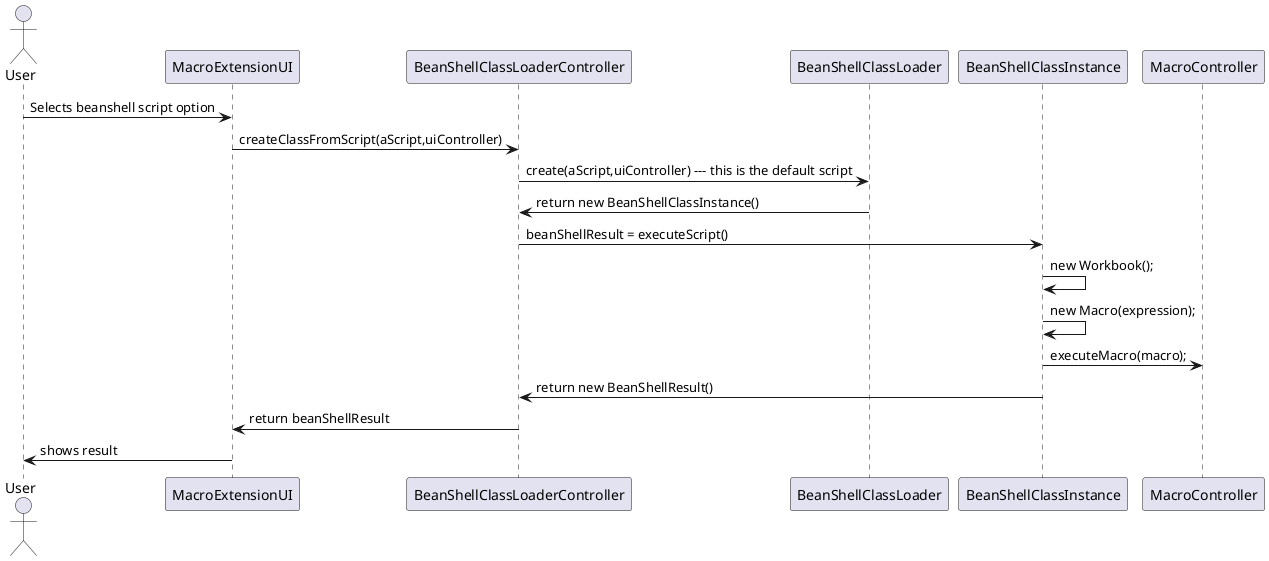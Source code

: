 @startuml design_default_script.png
actor User
User -> MacroExtensionUI : Selects beanshell script option
MacroExtensionUI -> BeanShellClassLoaderController : createClassFromScript(aScript,uiController)
BeanShellClassLoaderController -> BeanShellClassLoader :create(aScript,uiController) --- this is the default script
 BeanShellClassLoader -> BeanShellClassLoaderController : return new BeanShellClassInstance()
BeanShellClassLoaderController -> BeanShellClassInstance : beanShellResult = executeScript()
 BeanShellClassInstance ->  BeanShellClassInstance : new Workbook();
BeanShellClassInstance ->  BeanShellClassInstance : new Macro(expression);
BeanShellClassInstance -> MacroController : executeMacro(macro);
BeanShellClassInstance -> BeanShellClassLoaderController : return new BeanShellResult()
BeanShellClassLoaderController ->MacroExtensionUI : return beanShellResult
MacroExtensionUI -> User : shows result
@enduml
